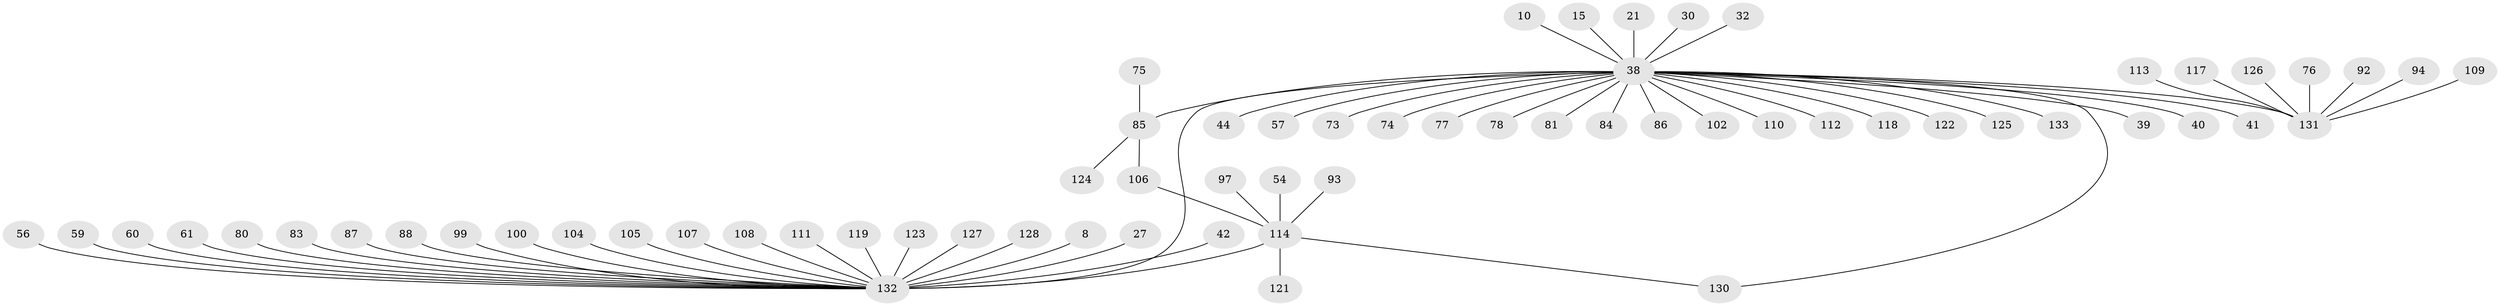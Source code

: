 // original degree distribution, {25: 0.007518796992481203, 15: 0.007518796992481203, 4: 0.07518796992481203, 12: 0.015037593984962405, 1: 0.6015037593984962, 3: 0.10526315789473684, 2: 0.15037593984962405, 5: 0.022556390977443608, 6: 0.007518796992481203, 9: 0.007518796992481203}
// Generated by graph-tools (version 1.1) at 2025/51/03/04/25 21:51:04]
// undirected, 66 vertices, 67 edges
graph export_dot {
graph [start="1"]
  node [color=gray90,style=filled];
  8;
  10;
  15;
  21;
  27;
  30;
  32;
  38 [super="+5+3+1"];
  39;
  40;
  41;
  42;
  44;
  54;
  56 [super="+24"];
  57;
  59;
  60;
  61;
  73;
  74;
  75;
  76;
  77;
  78 [super="+43"];
  80 [super="+31+37+71"];
  81;
  83;
  84;
  85 [super="+64"];
  86;
  87;
  88;
  92;
  93;
  94;
  97;
  99;
  100 [super="+34"];
  102;
  104 [super="+67"];
  105;
  106 [super="+95+58+98"];
  107;
  108 [super="+23+49+62+68"];
  109;
  110;
  111;
  112 [super="+89"];
  113;
  114 [super="+55+50"];
  117 [super="+116"];
  118;
  119 [super="+101"];
  121;
  122;
  123 [super="+103"];
  124;
  125;
  126;
  127 [super="+66"];
  128;
  130;
  131 [super="+35+48+69+90"];
  132 [super="+72+79+22+120"];
  133 [super="+129"];
  8 -- 132;
  10 -- 38;
  15 -- 38;
  21 -- 38;
  27 -- 132;
  30 -- 38;
  32 -- 38;
  38 -- 73;
  38 -- 110;
  38 -- 122;
  38 -- 130;
  38 -- 118;
  38 -- 40;
  38 -- 74;
  38 -- 77;
  38 -- 81;
  38 -- 84;
  38 -- 86;
  38 -- 39;
  38 -- 102;
  38 -- 41;
  38 -- 44;
  38 -- 57;
  38 -- 125;
  38 -- 78;
  38 -- 112;
  38 -- 133;
  38 -- 131 [weight=5];
  38 -- 85 [weight=2];
  38 -- 132 [weight=7];
  42 -- 132;
  54 -- 114;
  56 -- 132;
  59 -- 132;
  60 -- 132;
  61 -- 132;
  75 -- 85;
  76 -- 131;
  80 -- 132;
  83 -- 132;
  85 -- 106;
  85 -- 124;
  87 -- 132;
  88 -- 132;
  92 -- 131;
  93 -- 114;
  94 -- 131;
  97 -- 114;
  99 -- 132;
  100 -- 132;
  104 -- 132;
  105 -- 132;
  106 -- 114;
  107 -- 132;
  108 -- 132;
  109 -- 131;
  111 -- 132;
  113 -- 131;
  114 -- 130;
  114 -- 121;
  114 -- 132 [weight=3];
  117 -- 131;
  119 -- 132;
  123 -- 132;
  126 -- 131;
  127 -- 132;
  128 -- 132;
}
